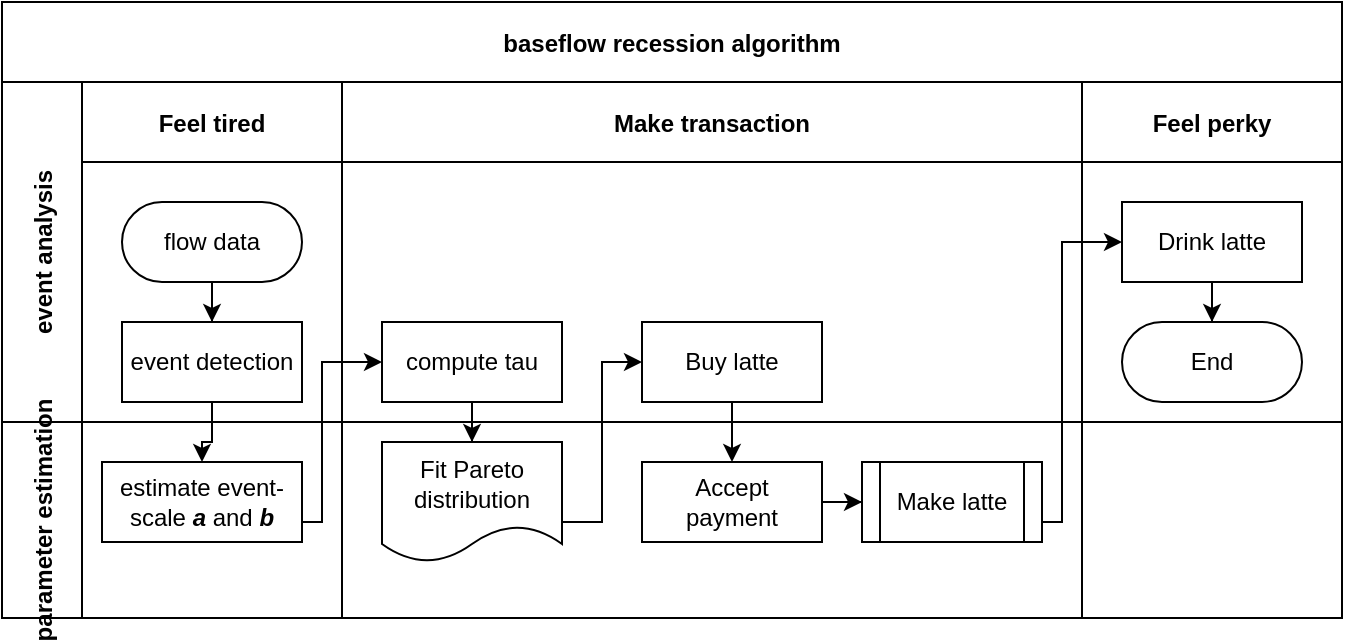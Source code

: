 <mxfile version="20.4.0" type="github">
  <diagram id="kgpKYQtTHZ0yAKxKKP6v" name="Page-1">
    <mxGraphModel dx="850" dy="483" grid="1" gridSize="10" guides="1" tooltips="1" connect="1" arrows="1" fold="1" page="1" pageScale="1" pageWidth="850" pageHeight="1100" math="0" shadow="0">
      <root>
        <mxCell id="0" />
        <mxCell id="1" parent="0" />
        <mxCell id="k9uxJX_V_opq5qB4x1F6-1" value="baseflow recession algorithm" style="shape=table;childLayout=tableLayout;startSize=40;collapsible=0;recursiveResize=0;expand=0;fillColor=none;fontStyle=1" vertex="1" parent="1">
          <mxGeometry x="100" y="70" width="670" height="308" as="geometry" />
        </mxCell>
        <mxCell id="k9uxJX_V_opq5qB4x1F6-2" value="" style="edgeStyle=orthogonalEdgeStyle;rounded=0;orthogonalLoop=1;jettySize=auto;html=1;" edge="1" parent="k9uxJX_V_opq5qB4x1F6-1" source="k9uxJX_V_opq5qB4x1F6-7" target="k9uxJX_V_opq5qB4x1F6-17">
          <mxGeometry relative="1" as="geometry" />
        </mxCell>
        <mxCell id="k9uxJX_V_opq5qB4x1F6-3" value="event analysis" style="shape=tableRow;horizontal=0;swimlaneHead=0;swimlaneBody=0;top=0;left=0;bottom=0;right=0;fillColor=none;points=[[0,0.5],[1,0.5]];portConstraint=eastwest;startSize=40;collapsible=0;recursiveResize=0;expand=0;fontStyle=1;" vertex="1" parent="k9uxJX_V_opq5qB4x1F6-1">
          <mxGeometry y="40" width="670" height="170" as="geometry" />
        </mxCell>
        <mxCell id="k9uxJX_V_opq5qB4x1F6-4" value="Feel tired" style="swimlane;swimlaneHead=0;swimlaneBody=0;connectable=0;fillColor=none;startSize=40;collapsible=0;recursiveResize=0;expand=0;fontStyle=1;" vertex="1" parent="k9uxJX_V_opq5qB4x1F6-3">
          <mxGeometry x="40" width="130" height="170" as="geometry">
            <mxRectangle width="130" height="170" as="alternateBounds" />
          </mxGeometry>
        </mxCell>
        <mxCell id="k9uxJX_V_opq5qB4x1F6-5" style="edgeStyle=orthogonalEdgeStyle;rounded=0;orthogonalLoop=1;jettySize=auto;html=1;" edge="1" parent="k9uxJX_V_opq5qB4x1F6-4" source="k9uxJX_V_opq5qB4x1F6-6" target="k9uxJX_V_opq5qB4x1F6-7">
          <mxGeometry relative="1" as="geometry" />
        </mxCell>
        <mxCell id="k9uxJX_V_opq5qB4x1F6-6" value="flow data" style="rounded=1;whiteSpace=wrap;html=1;arcSize=50;" vertex="1" parent="k9uxJX_V_opq5qB4x1F6-4">
          <mxGeometry x="20" y="60" width="90" height="40" as="geometry" />
        </mxCell>
        <mxCell id="k9uxJX_V_opq5qB4x1F6-7" value="event detection" style="rounded=0;whiteSpace=wrap;html=1;" vertex="1" parent="k9uxJX_V_opq5qB4x1F6-4">
          <mxGeometry x="20" y="120" width="90" height="40" as="geometry" />
        </mxCell>
        <mxCell id="k9uxJX_V_opq5qB4x1F6-8" value="Make transaction" style="swimlane;swimlaneHead=0;swimlaneBody=0;connectable=0;fillColor=none;startSize=40;collapsible=0;recursiveResize=0;expand=0;fontStyle=1;" vertex="1" parent="k9uxJX_V_opq5qB4x1F6-3">
          <mxGeometry x="170" width="370" height="170" as="geometry">
            <mxRectangle width="370" height="170" as="alternateBounds" />
          </mxGeometry>
        </mxCell>
        <mxCell id="k9uxJX_V_opq5qB4x1F6-9" value="compute tau" style="rounded=0;whiteSpace=wrap;html=1;" vertex="1" parent="k9uxJX_V_opq5qB4x1F6-8">
          <mxGeometry x="20" y="120" width="90" height="40" as="geometry" />
        </mxCell>
        <mxCell id="k9uxJX_V_opq5qB4x1F6-10" value="Buy latte" style="rounded=0;whiteSpace=wrap;html=1;" vertex="1" parent="k9uxJX_V_opq5qB4x1F6-8">
          <mxGeometry x="150" y="120" width="90" height="40" as="geometry" />
        </mxCell>
        <mxCell id="k9uxJX_V_opq5qB4x1F6-11" value="Feel perky" style="swimlane;swimlaneHead=0;swimlaneBody=0;connectable=0;fillColor=none;startSize=40;collapsible=0;recursiveResize=0;expand=0;fontStyle=1;" vertex="1" parent="k9uxJX_V_opq5qB4x1F6-3">
          <mxGeometry x="540" width="130" height="170" as="geometry">
            <mxRectangle width="130" height="170" as="alternateBounds" />
          </mxGeometry>
        </mxCell>
        <mxCell id="k9uxJX_V_opq5qB4x1F6-12" style="edgeStyle=orthogonalEdgeStyle;rounded=0;orthogonalLoop=1;jettySize=auto;html=1;" edge="1" parent="k9uxJX_V_opq5qB4x1F6-11" source="k9uxJX_V_opq5qB4x1F6-13" target="k9uxJX_V_opq5qB4x1F6-14">
          <mxGeometry relative="1" as="geometry" />
        </mxCell>
        <mxCell id="k9uxJX_V_opq5qB4x1F6-13" value="Drink latte" style="rounded=0;whiteSpace=wrap;html=1;" vertex="1" parent="k9uxJX_V_opq5qB4x1F6-11">
          <mxGeometry x="20" y="60" width="90" height="40" as="geometry" />
        </mxCell>
        <mxCell id="k9uxJX_V_opq5qB4x1F6-14" value="End" style="rounded=1;whiteSpace=wrap;html=1;arcSize=50;" vertex="1" parent="k9uxJX_V_opq5qB4x1F6-11">
          <mxGeometry x="20" y="120" width="90" height="40" as="geometry" />
        </mxCell>
        <mxCell id="k9uxJX_V_opq5qB4x1F6-15" value="parameter estimation" style="shape=tableRow;horizontal=0;swimlaneHead=0;swimlaneBody=0;top=0;left=0;bottom=0;right=0;fillColor=none;points=[[0,0.5],[1,0.5]];portConstraint=eastwest;startSize=40;collapsible=0;recursiveResize=0;expand=0;fontStyle=1;" vertex="1" parent="k9uxJX_V_opq5qB4x1F6-1">
          <mxGeometry y="210" width="670" height="98" as="geometry" />
        </mxCell>
        <mxCell id="k9uxJX_V_opq5qB4x1F6-16" value="" style="swimlane;swimlaneHead=0;swimlaneBody=0;connectable=0;fillColor=none;startSize=0;collapsible=0;recursiveResize=0;expand=0;fontStyle=1;" vertex="1" parent="k9uxJX_V_opq5qB4x1F6-15">
          <mxGeometry x="40" width="130" height="98" as="geometry">
            <mxRectangle width="130" height="98" as="alternateBounds" />
          </mxGeometry>
        </mxCell>
        <mxCell id="k9uxJX_V_opq5qB4x1F6-17" value="estimate event-scale&amp;nbsp;&lt;b&gt;&lt;i&gt;a&lt;/i&gt;&lt;/b&gt; and &lt;b&gt;&lt;i&gt;b&lt;/i&gt;&lt;/b&gt;" style="rounded=0;whiteSpace=wrap;html=1;" vertex="1" parent="k9uxJX_V_opq5qB4x1F6-16">
          <mxGeometry x="10" y="20" width="100" height="40" as="geometry" />
        </mxCell>
        <mxCell id="k9uxJX_V_opq5qB4x1F6-18" value="" style="swimlane;swimlaneHead=0;swimlaneBody=0;connectable=0;fillColor=none;startSize=0;collapsible=0;recursiveResize=0;expand=0;fontStyle=1;" vertex="1" parent="k9uxJX_V_opq5qB4x1F6-15">
          <mxGeometry x="170" width="370" height="98" as="geometry">
            <mxRectangle width="370" height="98" as="alternateBounds" />
          </mxGeometry>
        </mxCell>
        <mxCell id="k9uxJX_V_opq5qB4x1F6-19" value="" style="edgeStyle=orthogonalEdgeStyle;rounded=0;orthogonalLoop=1;jettySize=auto;html=1;" edge="1" parent="k9uxJX_V_opq5qB4x1F6-18" source="k9uxJX_V_opq5qB4x1F6-20" target="k9uxJX_V_opq5qB4x1F6-22">
          <mxGeometry relative="1" as="geometry" />
        </mxCell>
        <mxCell id="k9uxJX_V_opq5qB4x1F6-20" value="Accept&lt;br&gt;payment" style="rounded=0;whiteSpace=wrap;html=1;" vertex="1" parent="k9uxJX_V_opq5qB4x1F6-18">
          <mxGeometry x="150" y="20" width="90" height="40" as="geometry" />
        </mxCell>
        <mxCell id="k9uxJX_V_opq5qB4x1F6-21" value="Fit Pareto distribution" style="shape=document;whiteSpace=wrap;html=1;boundedLbl=1;" vertex="1" parent="k9uxJX_V_opq5qB4x1F6-18">
          <mxGeometry x="20" y="10" width="90" height="60" as="geometry" />
        </mxCell>
        <mxCell id="k9uxJX_V_opq5qB4x1F6-22" value="Make latte" style="shape=process;whiteSpace=wrap;html=1;backgroundOutline=1;" vertex="1" parent="k9uxJX_V_opq5qB4x1F6-18">
          <mxGeometry x="260" y="20" width="90" height="40" as="geometry" />
        </mxCell>
        <mxCell id="k9uxJX_V_opq5qB4x1F6-23" value="" style="swimlane;swimlaneHead=0;swimlaneBody=0;connectable=0;fillColor=none;startSize=0;collapsible=0;recursiveResize=0;expand=0;fontStyle=1;" vertex="1" parent="k9uxJX_V_opq5qB4x1F6-15">
          <mxGeometry x="540" width="130" height="98" as="geometry">
            <mxRectangle width="130" height="98" as="alternateBounds" />
          </mxGeometry>
        </mxCell>
        <mxCell id="k9uxJX_V_opq5qB4x1F6-24" value="" style="edgeStyle=orthogonalEdgeStyle;rounded=0;orthogonalLoop=1;jettySize=auto;html=1;" edge="1" parent="k9uxJX_V_opq5qB4x1F6-1" source="k9uxJX_V_opq5qB4x1F6-17" target="k9uxJX_V_opq5qB4x1F6-9">
          <mxGeometry relative="1" as="geometry">
            <Array as="points">
              <mxPoint x="160" y="260" />
              <mxPoint x="160" y="180" />
            </Array>
          </mxGeometry>
        </mxCell>
        <mxCell id="k9uxJX_V_opq5qB4x1F6-25" value="" style="edgeStyle=orthogonalEdgeStyle;rounded=0;orthogonalLoop=1;jettySize=auto;html=1;" edge="1" parent="k9uxJX_V_opq5qB4x1F6-1" source="k9uxJX_V_opq5qB4x1F6-9" target="k9uxJX_V_opq5qB4x1F6-21">
          <mxGeometry relative="1" as="geometry" />
        </mxCell>
        <mxCell id="k9uxJX_V_opq5qB4x1F6-26" value="" style="edgeStyle=orthogonalEdgeStyle;rounded=0;orthogonalLoop=1;jettySize=auto;html=1;" edge="1" parent="k9uxJX_V_opq5qB4x1F6-1" source="k9uxJX_V_opq5qB4x1F6-21" target="k9uxJX_V_opq5qB4x1F6-10">
          <mxGeometry relative="1" as="geometry">
            <Array as="points">
              <mxPoint x="300" y="260" />
              <mxPoint x="300" y="180" />
            </Array>
          </mxGeometry>
        </mxCell>
        <mxCell id="k9uxJX_V_opq5qB4x1F6-27" value="" style="edgeStyle=orthogonalEdgeStyle;rounded=0;orthogonalLoop=1;jettySize=auto;html=1;" edge="1" parent="k9uxJX_V_opq5qB4x1F6-1" source="k9uxJX_V_opq5qB4x1F6-10" target="k9uxJX_V_opq5qB4x1F6-20">
          <mxGeometry relative="1" as="geometry" />
        </mxCell>
        <mxCell id="k9uxJX_V_opq5qB4x1F6-28" style="edgeStyle=orthogonalEdgeStyle;rounded=0;orthogonalLoop=1;jettySize=auto;html=1;" edge="1" parent="k9uxJX_V_opq5qB4x1F6-1" source="k9uxJX_V_opq5qB4x1F6-22" target="k9uxJX_V_opq5qB4x1F6-13">
          <mxGeometry relative="1" as="geometry">
            <Array as="points">
              <mxPoint x="530" y="260" />
              <mxPoint x="530" y="120" />
            </Array>
          </mxGeometry>
        </mxCell>
      </root>
    </mxGraphModel>
  </diagram>
</mxfile>
